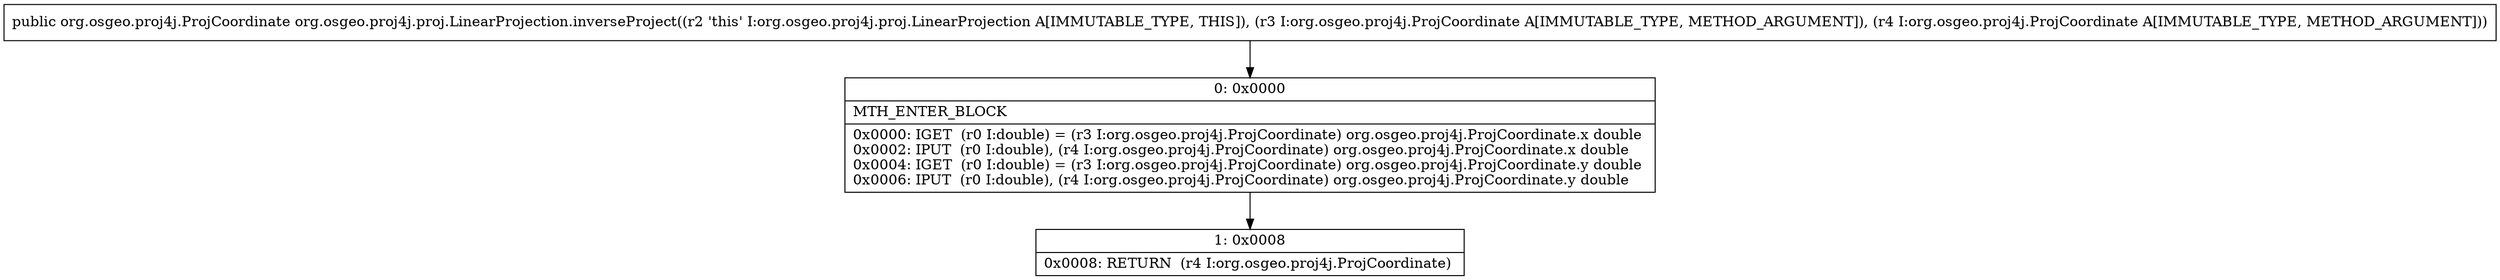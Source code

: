 digraph "CFG fororg.osgeo.proj4j.proj.LinearProjection.inverseProject(Lorg\/osgeo\/proj4j\/ProjCoordinate;Lorg\/osgeo\/proj4j\/ProjCoordinate;)Lorg\/osgeo\/proj4j\/ProjCoordinate;" {
Node_0 [shape=record,label="{0\:\ 0x0000|MTH_ENTER_BLOCK\l|0x0000: IGET  (r0 I:double) = (r3 I:org.osgeo.proj4j.ProjCoordinate) org.osgeo.proj4j.ProjCoordinate.x double \l0x0002: IPUT  (r0 I:double), (r4 I:org.osgeo.proj4j.ProjCoordinate) org.osgeo.proj4j.ProjCoordinate.x double \l0x0004: IGET  (r0 I:double) = (r3 I:org.osgeo.proj4j.ProjCoordinate) org.osgeo.proj4j.ProjCoordinate.y double \l0x0006: IPUT  (r0 I:double), (r4 I:org.osgeo.proj4j.ProjCoordinate) org.osgeo.proj4j.ProjCoordinate.y double \l}"];
Node_1 [shape=record,label="{1\:\ 0x0008|0x0008: RETURN  (r4 I:org.osgeo.proj4j.ProjCoordinate) \l}"];
MethodNode[shape=record,label="{public org.osgeo.proj4j.ProjCoordinate org.osgeo.proj4j.proj.LinearProjection.inverseProject((r2 'this' I:org.osgeo.proj4j.proj.LinearProjection A[IMMUTABLE_TYPE, THIS]), (r3 I:org.osgeo.proj4j.ProjCoordinate A[IMMUTABLE_TYPE, METHOD_ARGUMENT]), (r4 I:org.osgeo.proj4j.ProjCoordinate A[IMMUTABLE_TYPE, METHOD_ARGUMENT])) }"];
MethodNode -> Node_0;
Node_0 -> Node_1;
}

